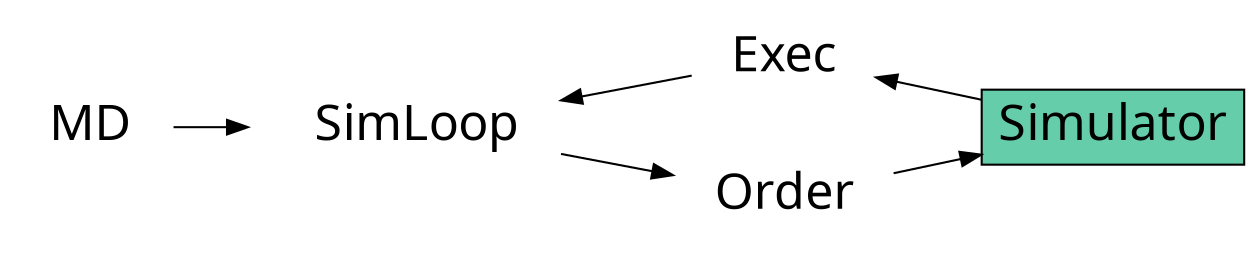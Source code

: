 digraph G2 {
   graph [rankdir = LR,
          imagepath="."];
          node[fontname="Liberation", fontsize=24];
          
   Sim [label="Simulator", shape=record, fillcolor = aquamarine3, style = filled];
   
   MD[color="white",label="MD",image="example5.png"];
   Inbound[color="white",label="Exec",image="example5.png"];
   Outbound[color="white",label="Order",image="example5.png"];
   Source[color="white",label="SimLoop",image="example8.png"];

   MD             -> Source;
   Source -> Inbound [dir=back];
   Source         -> Outbound;
   
   Outbound -> Sim;
   Inbound  -> Sim [dir=back];
}